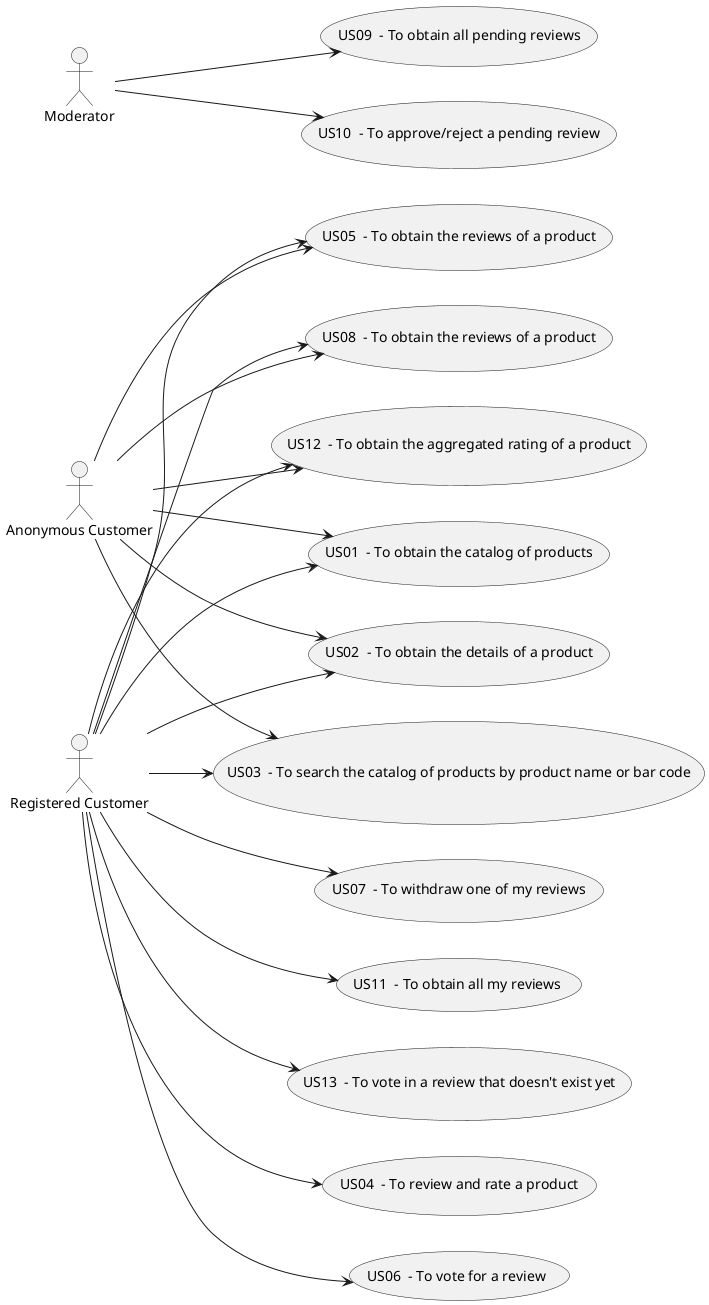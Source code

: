 @startuml
'https://plantuml.com/use-case-diagram

left to right direction


:Anonymous Customer: as aCostumer
:Registered Customer: as rCostumer
:Moderator: as moderator


(US01  - To obtain the catalog of products) as US01
(US02  - To obtain the details of a product) as US02
(US03  - To search the catalog of products by product name or bar code) as US03
(US04  - To review and rate a product) as US04
(US05  - To obtain the reviews of a product) as US05
(US06  - To vote for a review) as US06
(US07  - To withdraw one of my reviews) as US07
(US08  - To obtain the reviews of a product) as US08
(US09  - To obtain all pending reviews) as US09
(US10  - To approve/reject a pending review) as US10
(US11  - To obtain all my reviews) as US11
(US12  - To obtain the aggregated rating of a product) as US12
(US13  - To vote in a review that doesn't exist yet) as US13

'package 1'
aCostumer --> US01
aCostumer --> US02
aCostumer --> US03

rCostumer --> US01
rCostumer --> US02
rCostumer --> US03

'package 2'
rCostumer --> US04
rCostumer --> US05
aCostumer --> US05

'package 3'
rCostumer --> US06
rCostumer --> US07
rCostumer --> US08
aCostumer --> US08

'package 4'
moderator --> US09
moderator --> US10
rCostumer --> US11

'package 5'
aCostumer --> US12
rCostumer --> US12

rCostumer --> US13





@enduml
